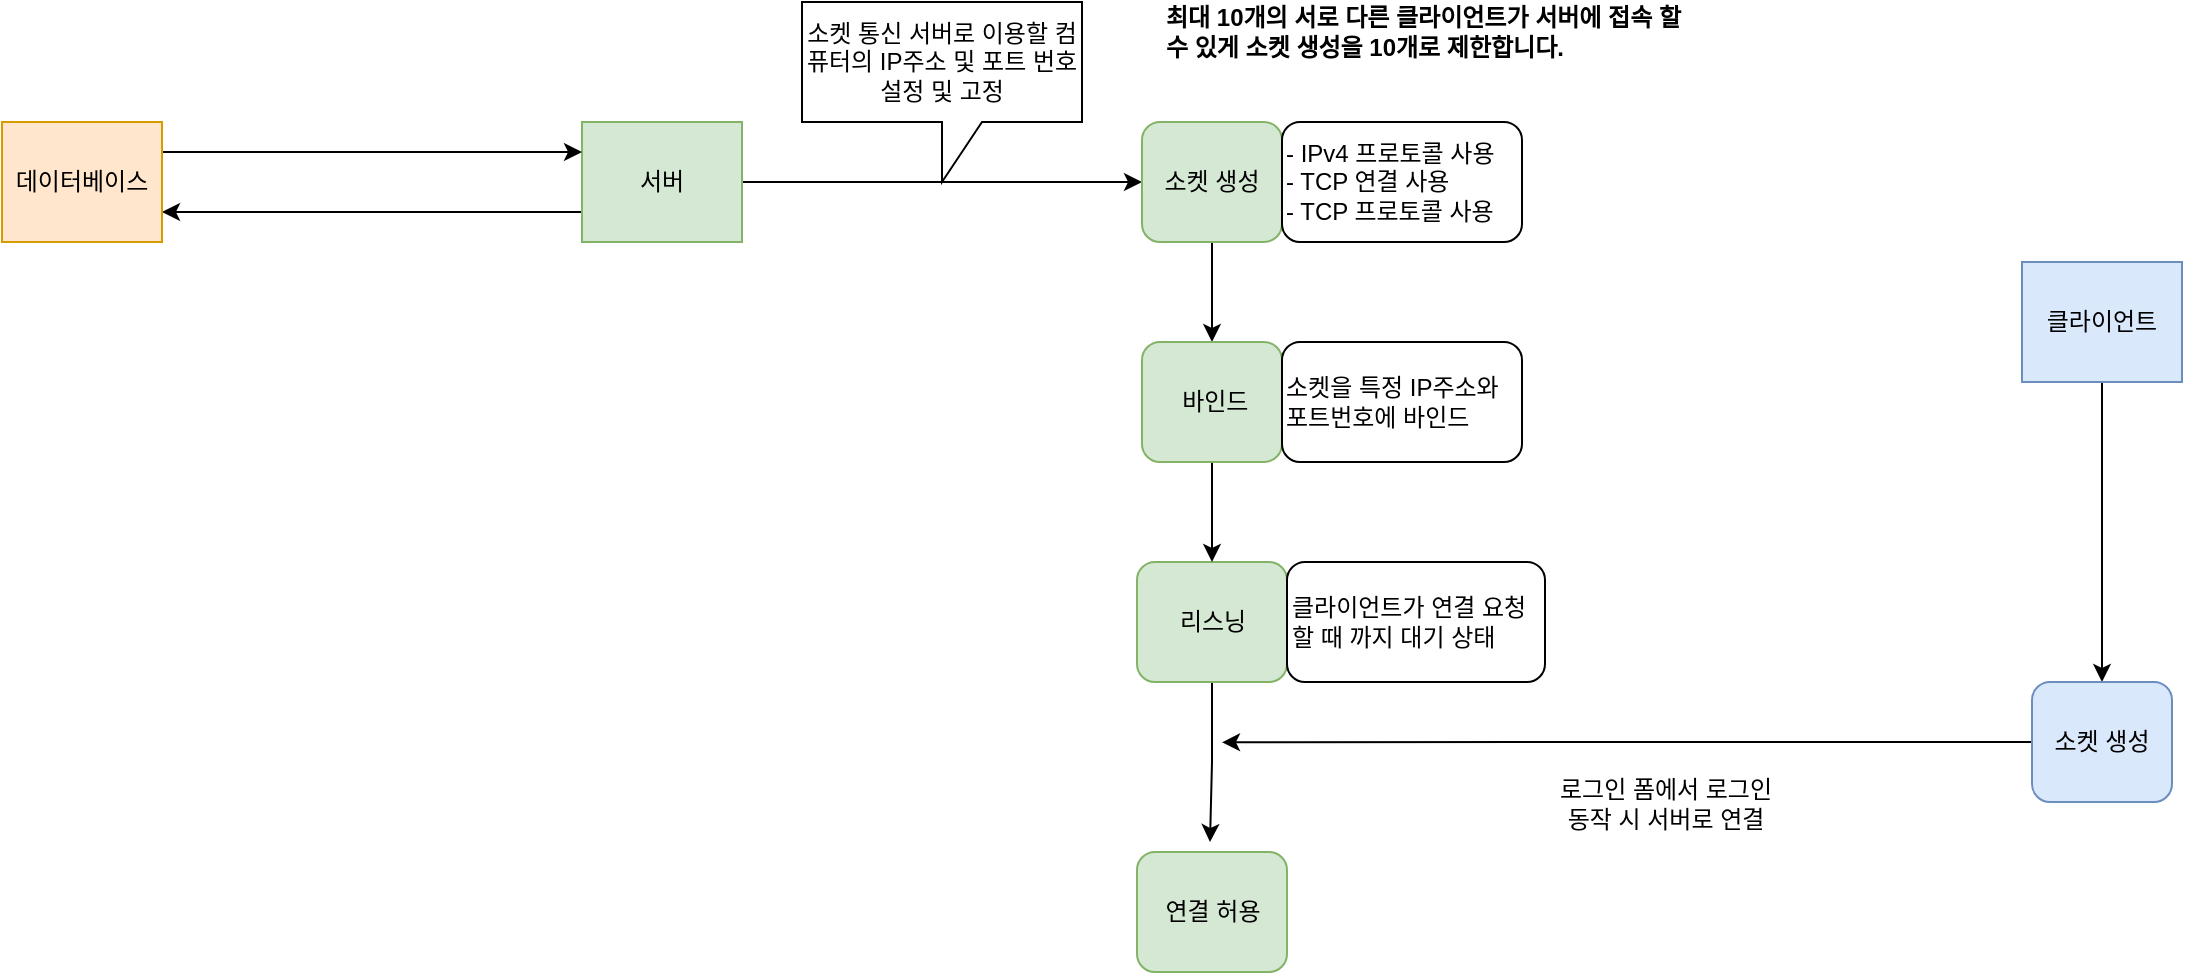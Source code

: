 <mxfile version="24.7.8">
  <diagram name="페이지-1" id="TmMRw1Ye0K6topoWtCGi">
    <mxGraphModel dx="1509" dy="813" grid="1" gridSize="10" guides="1" tooltips="1" connect="1" arrows="1" fold="1" page="1" pageScale="1" pageWidth="827" pageHeight="1169" math="0" shadow="0">
      <root>
        <mxCell id="0" />
        <mxCell id="1" parent="0" />
        <mxCell id="r1B8WvBZDqDysIyFDCDK-3" style="edgeStyle=orthogonalEdgeStyle;rounded=0;orthogonalLoop=1;jettySize=auto;html=1;exitX=1;exitY=0.5;exitDx=0;exitDy=0;" edge="1" parent="1" source="r1B8WvBZDqDysIyFDCDK-2">
          <mxGeometry relative="1" as="geometry">
            <mxPoint x="890" y="380" as="targetPoint" />
          </mxGeometry>
        </mxCell>
        <mxCell id="r1B8WvBZDqDysIyFDCDK-37" style="edgeStyle=orthogonalEdgeStyle;rounded=0;orthogonalLoop=1;jettySize=auto;html=1;exitX=0;exitY=0.75;exitDx=0;exitDy=0;entryX=1;entryY=0.75;entryDx=0;entryDy=0;" edge="1" parent="1" source="r1B8WvBZDqDysIyFDCDK-2" target="r1B8WvBZDqDysIyFDCDK-34">
          <mxGeometry relative="1" as="geometry" />
        </mxCell>
        <mxCell id="r1B8WvBZDqDysIyFDCDK-2" value="서버" style="rounded=0;whiteSpace=wrap;html=1;fillColor=#d5e8d4;strokeColor=#82b366;" vertex="1" parent="1">
          <mxGeometry x="610" y="350" width="80" height="60" as="geometry" />
        </mxCell>
        <mxCell id="r1B8WvBZDqDysIyFDCDK-9" style="edgeStyle=orthogonalEdgeStyle;rounded=0;orthogonalLoop=1;jettySize=auto;html=1;exitX=0.5;exitY=1;exitDx=0;exitDy=0;entryX=0.5;entryY=0;entryDx=0;entryDy=0;" edge="1" parent="1" source="r1B8WvBZDqDysIyFDCDK-6" target="r1B8WvBZDqDysIyFDCDK-26">
          <mxGeometry relative="1" as="geometry">
            <mxPoint x="925" y="498" as="targetPoint" />
          </mxGeometry>
        </mxCell>
        <mxCell id="r1B8WvBZDqDysIyFDCDK-6" value="소켓 생성" style="rounded=1;whiteSpace=wrap;html=1;fillColor=#d5e8d4;strokeColor=#82b366;" vertex="1" parent="1">
          <mxGeometry x="890" y="350" width="70" height="60" as="geometry" />
        </mxCell>
        <mxCell id="r1B8WvBZDqDysIyFDCDK-8" value="&lt;div&gt;- IPv4 프로토콜 사용&lt;/div&gt;- TCP 연결 사용&lt;div&gt;- TCP 프로토콜 사용&lt;/div&gt;" style="rounded=1;whiteSpace=wrap;html=1;align=left;" vertex="1" parent="1">
          <mxGeometry x="960" y="350" width="120" height="60" as="geometry" />
        </mxCell>
        <mxCell id="r1B8WvBZDqDysIyFDCDK-22" style="edgeStyle=orthogonalEdgeStyle;rounded=0;orthogonalLoop=1;jettySize=auto;html=1;exitX=0.5;exitY=1;exitDx=0;exitDy=0;" edge="1" parent="1" source="r1B8WvBZDqDysIyFDCDK-11">
          <mxGeometry relative="1" as="geometry">
            <mxPoint x="924" y="710" as="targetPoint" />
          </mxGeometry>
        </mxCell>
        <mxCell id="r1B8WvBZDqDysIyFDCDK-11" value="리스닝" style="rounded=1;whiteSpace=wrap;html=1;fillColor=#d5e8d4;strokeColor=#82b366;" vertex="1" parent="1">
          <mxGeometry x="887.5" y="570" width="75" height="60" as="geometry" />
        </mxCell>
        <mxCell id="r1B8WvBZDqDysIyFDCDK-12" value="클라이언트가 연결 요청할 때 까지 대기 상태" style="rounded=1;whiteSpace=wrap;html=1;align=left;" vertex="1" parent="1">
          <mxGeometry x="962.5" y="570" width="129" height="60" as="geometry" />
        </mxCell>
        <mxCell id="r1B8WvBZDqDysIyFDCDK-17" style="edgeStyle=orthogonalEdgeStyle;rounded=0;orthogonalLoop=1;jettySize=auto;html=1;exitX=0.5;exitY=1;exitDx=0;exitDy=0;entryX=0.5;entryY=0;entryDx=0;entryDy=0;" edge="1" parent="1" source="r1B8WvBZDqDysIyFDCDK-15" target="r1B8WvBZDqDysIyFDCDK-19">
          <mxGeometry relative="1" as="geometry">
            <mxPoint x="1370" y="580" as="targetPoint" />
          </mxGeometry>
        </mxCell>
        <mxCell id="r1B8WvBZDqDysIyFDCDK-15" value="클라이언트" style="rounded=0;whiteSpace=wrap;html=1;fillColor=#dae8fc;strokeColor=#6c8ebf;" vertex="1" parent="1">
          <mxGeometry x="1330" y="420" width="80" height="60" as="geometry" />
        </mxCell>
        <mxCell id="r1B8WvBZDqDysIyFDCDK-24" style="edgeStyle=orthogonalEdgeStyle;rounded=0;orthogonalLoop=1;jettySize=auto;html=1;exitX=0;exitY=0.5;exitDx=0;exitDy=0;" edge="1" parent="1" source="r1B8WvBZDqDysIyFDCDK-19">
          <mxGeometry relative="1" as="geometry">
            <mxPoint x="930" y="660.158" as="targetPoint" />
          </mxGeometry>
        </mxCell>
        <mxCell id="r1B8WvBZDqDysIyFDCDK-19" value="소켓 생성" style="rounded=1;whiteSpace=wrap;html=1;fillColor=#dae8fc;strokeColor=#6c8ebf;" vertex="1" parent="1">
          <mxGeometry x="1335" y="630" width="70" height="60" as="geometry" />
        </mxCell>
        <mxCell id="r1B8WvBZDqDysIyFDCDK-23" value="소켓 통신 서버로 이용할 컴퓨터의 IP주소 및 포트 번호설정 및 고정" style="shape=callout;whiteSpace=wrap;html=1;perimeter=calloutPerimeter;" vertex="1" parent="1">
          <mxGeometry x="720" y="290" width="140" height="90" as="geometry" />
        </mxCell>
        <mxCell id="r1B8WvBZDqDysIyFDCDK-27" value="" style="edgeStyle=orthogonalEdgeStyle;rounded=0;orthogonalLoop=1;jettySize=auto;html=1;entryX=0.5;entryY=0;entryDx=0;entryDy=0;" edge="1" parent="1" source="r1B8WvBZDqDysIyFDCDK-26" target="r1B8WvBZDqDysIyFDCDK-11">
          <mxGeometry relative="1" as="geometry" />
        </mxCell>
        <mxCell id="r1B8WvBZDqDysIyFDCDK-26" value="&amp;nbsp;바인드" style="rounded=1;whiteSpace=wrap;html=1;fillColor=#d5e8d4;strokeColor=#82b366;" vertex="1" parent="1">
          <mxGeometry x="890" y="460" width="70" height="60" as="geometry" />
        </mxCell>
        <mxCell id="r1B8WvBZDqDysIyFDCDK-28" value="소켓을 특정 IP주소와 포트번호에 바인드" style="rounded=1;whiteSpace=wrap;html=1;align=left;" vertex="1" parent="1">
          <mxGeometry x="960" y="460" width="120" height="60" as="geometry" />
        </mxCell>
        <mxCell id="r1B8WvBZDqDysIyFDCDK-30" value="연결 허용" style="rounded=1;whiteSpace=wrap;html=1;fillColor=#d5e8d4;strokeColor=#82b366;" vertex="1" parent="1">
          <mxGeometry x="887.5" y="715" width="75" height="60" as="geometry" />
        </mxCell>
        <mxCell id="r1B8WvBZDqDysIyFDCDK-31" value="로그인 폼에서 로그인 동작 시 서버로 연결" style="text;html=1;align=center;verticalAlign=middle;whiteSpace=wrap;rounded=0;" vertex="1" parent="1">
          <mxGeometry x="1091.5" y="670" width="120" height="41" as="geometry" />
        </mxCell>
        <mxCell id="r1B8WvBZDqDysIyFDCDK-32" value="최대 10개의 서로 다른 클라이언트가 서버에 접속 할 수 있게 소켓 생성을 10개로 제한합니다." style="text;html=1;align=left;verticalAlign=middle;whiteSpace=wrap;rounded=0;fontStyle=1" vertex="1" parent="1">
          <mxGeometry x="900" y="290" width="270" height="30" as="geometry" />
        </mxCell>
        <mxCell id="r1B8WvBZDqDysIyFDCDK-36" style="edgeStyle=orthogonalEdgeStyle;rounded=0;orthogonalLoop=1;jettySize=auto;html=1;exitX=1;exitY=0.25;exitDx=0;exitDy=0;entryX=0;entryY=0.25;entryDx=0;entryDy=0;" edge="1" parent="1" source="r1B8WvBZDqDysIyFDCDK-34" target="r1B8WvBZDqDysIyFDCDK-2">
          <mxGeometry relative="1" as="geometry" />
        </mxCell>
        <mxCell id="r1B8WvBZDqDysIyFDCDK-34" value="데이터베이스" style="rounded=0;whiteSpace=wrap;html=1;fillColor=#ffe6cc;strokeColor=#d79b00;" vertex="1" parent="1">
          <mxGeometry x="320" y="350" width="80" height="60" as="geometry" />
        </mxCell>
      </root>
    </mxGraphModel>
  </diagram>
</mxfile>
